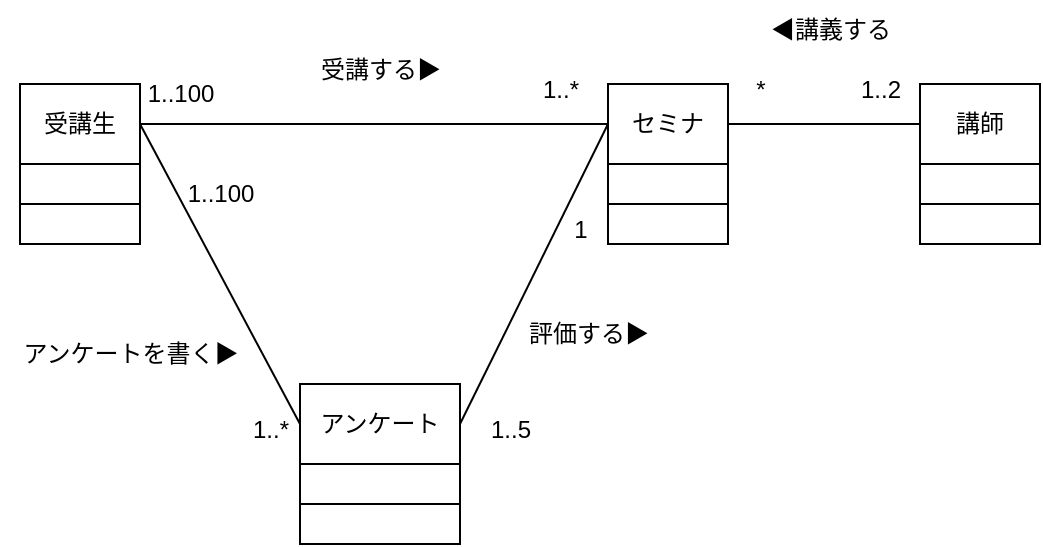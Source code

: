 <mxfile version="24.6.4" type="device">
  <diagram name="ページ1" id="EFtu_GESOs-qZYiQPB7U">
    <mxGraphModel dx="880" dy="468" grid="1" gridSize="10" guides="1" tooltips="1" connect="1" arrows="1" fold="1" page="1" pageScale="1" pageWidth="827" pageHeight="1169" math="0" shadow="0">
      <root>
        <mxCell id="0" />
        <mxCell id="1" parent="0" />
        <mxCell id="C82Ps603V7dBwi21fWiR-4" value="" style="shape=table;startSize=0;container=1;collapsible=0;childLayout=tableLayout;" vertex="1" parent="1">
          <mxGeometry x="90" y="110" width="60" height="80" as="geometry" />
        </mxCell>
        <mxCell id="C82Ps603V7dBwi21fWiR-5" value="" style="shape=tableRow;horizontal=0;startSize=0;swimlaneHead=0;swimlaneBody=0;strokeColor=inherit;top=0;left=0;bottom=0;right=0;collapsible=0;dropTarget=0;fillColor=none;points=[[0,0.5],[1,0.5]];portConstraint=eastwest;" vertex="1" parent="C82Ps603V7dBwi21fWiR-4">
          <mxGeometry width="60" height="40" as="geometry" />
        </mxCell>
        <mxCell id="C82Ps603V7dBwi21fWiR-6" value="受講生" style="shape=partialRectangle;html=1;whiteSpace=wrap;connectable=0;strokeColor=inherit;overflow=hidden;fillColor=none;top=0;left=0;bottom=0;right=0;pointerEvents=1;" vertex="1" parent="C82Ps603V7dBwi21fWiR-5">
          <mxGeometry width="60" height="40" as="geometry">
            <mxRectangle width="60" height="40" as="alternateBounds" />
          </mxGeometry>
        </mxCell>
        <mxCell id="C82Ps603V7dBwi21fWiR-7" value="" style="shape=tableRow;horizontal=0;startSize=0;swimlaneHead=0;swimlaneBody=0;strokeColor=inherit;top=0;left=0;bottom=0;right=0;collapsible=0;dropTarget=0;fillColor=none;points=[[0,0.5],[1,0.5]];portConstraint=eastwest;" vertex="1" parent="C82Ps603V7dBwi21fWiR-4">
          <mxGeometry y="40" width="60" height="20" as="geometry" />
        </mxCell>
        <mxCell id="C82Ps603V7dBwi21fWiR-8" value="" style="shape=partialRectangle;html=1;whiteSpace=wrap;connectable=0;strokeColor=inherit;overflow=hidden;fillColor=none;top=0;left=0;bottom=0;right=0;pointerEvents=1;" vertex="1" parent="C82Ps603V7dBwi21fWiR-7">
          <mxGeometry width="60" height="20" as="geometry">
            <mxRectangle width="60" height="20" as="alternateBounds" />
          </mxGeometry>
        </mxCell>
        <mxCell id="C82Ps603V7dBwi21fWiR-9" value="" style="shape=tableRow;horizontal=0;startSize=0;swimlaneHead=0;swimlaneBody=0;strokeColor=inherit;top=0;left=0;bottom=0;right=0;collapsible=0;dropTarget=0;fillColor=none;points=[[0,0.5],[1,0.5]];portConstraint=eastwest;" vertex="1" parent="C82Ps603V7dBwi21fWiR-4">
          <mxGeometry y="60" width="60" height="20" as="geometry" />
        </mxCell>
        <mxCell id="C82Ps603V7dBwi21fWiR-10" value="" style="shape=partialRectangle;html=1;whiteSpace=wrap;connectable=0;strokeColor=inherit;overflow=hidden;fillColor=none;top=0;left=0;bottom=0;right=0;pointerEvents=1;" vertex="1" parent="C82Ps603V7dBwi21fWiR-9">
          <mxGeometry width="60" height="20" as="geometry">
            <mxRectangle width="60" height="20" as="alternateBounds" />
          </mxGeometry>
        </mxCell>
        <mxCell id="C82Ps603V7dBwi21fWiR-11" value="" style="shape=table;startSize=0;container=1;collapsible=0;childLayout=tableLayout;" vertex="1" parent="1">
          <mxGeometry x="384" y="110" width="60" height="80" as="geometry" />
        </mxCell>
        <mxCell id="C82Ps603V7dBwi21fWiR-12" value="" style="shape=tableRow;horizontal=0;startSize=0;swimlaneHead=0;swimlaneBody=0;strokeColor=inherit;top=0;left=0;bottom=0;right=0;collapsible=0;dropTarget=0;fillColor=none;points=[[0,0.5],[1,0.5]];portConstraint=eastwest;" vertex="1" parent="C82Ps603V7dBwi21fWiR-11">
          <mxGeometry width="60" height="40" as="geometry" />
        </mxCell>
        <mxCell id="C82Ps603V7dBwi21fWiR-13" value="セミナ" style="shape=partialRectangle;html=1;whiteSpace=wrap;connectable=0;strokeColor=inherit;overflow=hidden;fillColor=none;top=0;left=0;bottom=0;right=0;pointerEvents=1;" vertex="1" parent="C82Ps603V7dBwi21fWiR-12">
          <mxGeometry width="60" height="40" as="geometry">
            <mxRectangle width="60" height="40" as="alternateBounds" />
          </mxGeometry>
        </mxCell>
        <mxCell id="C82Ps603V7dBwi21fWiR-14" value="" style="shape=tableRow;horizontal=0;startSize=0;swimlaneHead=0;swimlaneBody=0;strokeColor=inherit;top=0;left=0;bottom=0;right=0;collapsible=0;dropTarget=0;fillColor=none;points=[[0,0.5],[1,0.5]];portConstraint=eastwest;" vertex="1" parent="C82Ps603V7dBwi21fWiR-11">
          <mxGeometry y="40" width="60" height="20" as="geometry" />
        </mxCell>
        <mxCell id="C82Ps603V7dBwi21fWiR-15" value="" style="shape=partialRectangle;html=1;whiteSpace=wrap;connectable=0;strokeColor=inherit;overflow=hidden;fillColor=none;top=0;left=0;bottom=0;right=0;pointerEvents=1;" vertex="1" parent="C82Ps603V7dBwi21fWiR-14">
          <mxGeometry width="60" height="20" as="geometry">
            <mxRectangle width="60" height="20" as="alternateBounds" />
          </mxGeometry>
        </mxCell>
        <mxCell id="C82Ps603V7dBwi21fWiR-16" value="" style="shape=tableRow;horizontal=0;startSize=0;swimlaneHead=0;swimlaneBody=0;strokeColor=inherit;top=0;left=0;bottom=0;right=0;collapsible=0;dropTarget=0;fillColor=none;points=[[0,0.5],[1,0.5]];portConstraint=eastwest;" vertex="1" parent="C82Ps603V7dBwi21fWiR-11">
          <mxGeometry y="60" width="60" height="20" as="geometry" />
        </mxCell>
        <mxCell id="C82Ps603V7dBwi21fWiR-17" value="" style="shape=partialRectangle;html=1;whiteSpace=wrap;connectable=0;strokeColor=inherit;overflow=hidden;fillColor=none;top=0;left=0;bottom=0;right=0;pointerEvents=1;" vertex="1" parent="C82Ps603V7dBwi21fWiR-16">
          <mxGeometry width="60" height="20" as="geometry">
            <mxRectangle width="60" height="20" as="alternateBounds" />
          </mxGeometry>
        </mxCell>
        <mxCell id="C82Ps603V7dBwi21fWiR-18" value="" style="shape=table;startSize=0;container=1;collapsible=0;childLayout=tableLayout;" vertex="1" parent="1">
          <mxGeometry x="540" y="110" width="60" height="80" as="geometry" />
        </mxCell>
        <mxCell id="C82Ps603V7dBwi21fWiR-19" value="" style="shape=tableRow;horizontal=0;startSize=0;swimlaneHead=0;swimlaneBody=0;strokeColor=inherit;top=0;left=0;bottom=0;right=0;collapsible=0;dropTarget=0;fillColor=none;points=[[0,0.5],[1,0.5]];portConstraint=eastwest;" vertex="1" parent="C82Ps603V7dBwi21fWiR-18">
          <mxGeometry width="60" height="40" as="geometry" />
        </mxCell>
        <mxCell id="C82Ps603V7dBwi21fWiR-20" value="講師" style="shape=partialRectangle;html=1;whiteSpace=wrap;connectable=0;strokeColor=inherit;overflow=hidden;fillColor=none;top=0;left=0;bottom=0;right=0;pointerEvents=1;" vertex="1" parent="C82Ps603V7dBwi21fWiR-19">
          <mxGeometry width="60" height="40" as="geometry">
            <mxRectangle width="60" height="40" as="alternateBounds" />
          </mxGeometry>
        </mxCell>
        <mxCell id="C82Ps603V7dBwi21fWiR-21" value="" style="shape=tableRow;horizontal=0;startSize=0;swimlaneHead=0;swimlaneBody=0;strokeColor=inherit;top=0;left=0;bottom=0;right=0;collapsible=0;dropTarget=0;fillColor=none;points=[[0,0.5],[1,0.5]];portConstraint=eastwest;" vertex="1" parent="C82Ps603V7dBwi21fWiR-18">
          <mxGeometry y="40" width="60" height="20" as="geometry" />
        </mxCell>
        <mxCell id="C82Ps603V7dBwi21fWiR-22" value="" style="shape=partialRectangle;html=1;whiteSpace=wrap;connectable=0;strokeColor=inherit;overflow=hidden;fillColor=none;top=0;left=0;bottom=0;right=0;pointerEvents=1;" vertex="1" parent="C82Ps603V7dBwi21fWiR-21">
          <mxGeometry width="60" height="20" as="geometry">
            <mxRectangle width="60" height="20" as="alternateBounds" />
          </mxGeometry>
        </mxCell>
        <mxCell id="C82Ps603V7dBwi21fWiR-23" value="" style="shape=tableRow;horizontal=0;startSize=0;swimlaneHead=0;swimlaneBody=0;strokeColor=inherit;top=0;left=0;bottom=0;right=0;collapsible=0;dropTarget=0;fillColor=none;points=[[0,0.5],[1,0.5]];portConstraint=eastwest;" vertex="1" parent="C82Ps603V7dBwi21fWiR-18">
          <mxGeometry y="60" width="60" height="20" as="geometry" />
        </mxCell>
        <mxCell id="C82Ps603V7dBwi21fWiR-24" value="" style="shape=partialRectangle;html=1;whiteSpace=wrap;connectable=0;strokeColor=inherit;overflow=hidden;fillColor=none;top=0;left=0;bottom=0;right=0;pointerEvents=1;" vertex="1" parent="C82Ps603V7dBwi21fWiR-23">
          <mxGeometry width="60" height="20" as="geometry">
            <mxRectangle width="60" height="20" as="alternateBounds" />
          </mxGeometry>
        </mxCell>
        <mxCell id="C82Ps603V7dBwi21fWiR-25" value="" style="shape=table;startSize=0;container=1;collapsible=0;childLayout=tableLayout;" vertex="1" parent="1">
          <mxGeometry x="230" y="260" width="80" height="80" as="geometry" />
        </mxCell>
        <mxCell id="C82Ps603V7dBwi21fWiR-26" value="" style="shape=tableRow;horizontal=0;startSize=0;swimlaneHead=0;swimlaneBody=0;strokeColor=inherit;top=0;left=0;bottom=0;right=0;collapsible=0;dropTarget=0;fillColor=none;points=[[0,0.5],[1,0.5]];portConstraint=eastwest;" vertex="1" parent="C82Ps603V7dBwi21fWiR-25">
          <mxGeometry width="80" height="40" as="geometry" />
        </mxCell>
        <mxCell id="C82Ps603V7dBwi21fWiR-27" value="アンケート" style="shape=partialRectangle;html=1;whiteSpace=wrap;connectable=0;strokeColor=inherit;overflow=hidden;fillColor=none;top=0;left=0;bottom=0;right=0;pointerEvents=1;" vertex="1" parent="C82Ps603V7dBwi21fWiR-26">
          <mxGeometry width="80" height="40" as="geometry">
            <mxRectangle width="80" height="40" as="alternateBounds" />
          </mxGeometry>
        </mxCell>
        <mxCell id="C82Ps603V7dBwi21fWiR-28" value="" style="shape=tableRow;horizontal=0;startSize=0;swimlaneHead=0;swimlaneBody=0;strokeColor=inherit;top=0;left=0;bottom=0;right=0;collapsible=0;dropTarget=0;fillColor=none;points=[[0,0.5],[1,0.5]];portConstraint=eastwest;" vertex="1" parent="C82Ps603V7dBwi21fWiR-25">
          <mxGeometry y="40" width="80" height="20" as="geometry" />
        </mxCell>
        <mxCell id="C82Ps603V7dBwi21fWiR-29" value="" style="shape=partialRectangle;html=1;whiteSpace=wrap;connectable=0;strokeColor=inherit;overflow=hidden;fillColor=none;top=0;left=0;bottom=0;right=0;pointerEvents=1;" vertex="1" parent="C82Ps603V7dBwi21fWiR-28">
          <mxGeometry width="80" height="20" as="geometry">
            <mxRectangle width="80" height="20" as="alternateBounds" />
          </mxGeometry>
        </mxCell>
        <mxCell id="C82Ps603V7dBwi21fWiR-30" value="" style="shape=tableRow;horizontal=0;startSize=0;swimlaneHead=0;swimlaneBody=0;strokeColor=inherit;top=0;left=0;bottom=0;right=0;collapsible=0;dropTarget=0;fillColor=none;points=[[0,0.5],[1,0.5]];portConstraint=eastwest;" vertex="1" parent="C82Ps603V7dBwi21fWiR-25">
          <mxGeometry y="60" width="80" height="20" as="geometry" />
        </mxCell>
        <mxCell id="C82Ps603V7dBwi21fWiR-31" value="" style="shape=partialRectangle;html=1;whiteSpace=wrap;connectable=0;strokeColor=inherit;overflow=hidden;fillColor=none;top=0;left=0;bottom=0;right=0;pointerEvents=1;" vertex="1" parent="C82Ps603V7dBwi21fWiR-30">
          <mxGeometry width="80" height="20" as="geometry">
            <mxRectangle width="80" height="20" as="alternateBounds" />
          </mxGeometry>
        </mxCell>
        <mxCell id="C82Ps603V7dBwi21fWiR-32" style="edgeStyle=orthogonalEdgeStyle;rounded=0;orthogonalLoop=1;jettySize=auto;html=1;exitX=1;exitY=0.5;exitDx=0;exitDy=0;entryX=0;entryY=0.5;entryDx=0;entryDy=0;endArrow=none;endFill=0;" edge="1" parent="1" source="C82Ps603V7dBwi21fWiR-5" target="C82Ps603V7dBwi21fWiR-12">
          <mxGeometry relative="1" as="geometry" />
        </mxCell>
        <mxCell id="C82Ps603V7dBwi21fWiR-33" style="edgeStyle=orthogonalEdgeStyle;rounded=0;orthogonalLoop=1;jettySize=auto;html=1;exitX=1;exitY=0.5;exitDx=0;exitDy=0;entryX=0;entryY=0.5;entryDx=0;entryDy=0;endArrow=none;endFill=0;" edge="1" parent="1" source="C82Ps603V7dBwi21fWiR-12" target="C82Ps603V7dBwi21fWiR-19">
          <mxGeometry relative="1" as="geometry" />
        </mxCell>
        <mxCell id="C82Ps603V7dBwi21fWiR-34" style="rounded=0;orthogonalLoop=1;jettySize=auto;html=1;exitX=1;exitY=0.5;exitDx=0;exitDy=0;entryX=0;entryY=0.5;entryDx=0;entryDy=0;endArrow=none;endFill=0;" edge="1" parent="1" source="C82Ps603V7dBwi21fWiR-5" target="C82Ps603V7dBwi21fWiR-26">
          <mxGeometry relative="1" as="geometry" />
        </mxCell>
        <mxCell id="C82Ps603V7dBwi21fWiR-35" style="rounded=0;orthogonalLoop=1;jettySize=auto;html=1;exitX=1;exitY=0.5;exitDx=0;exitDy=0;entryX=0;entryY=0.5;entryDx=0;entryDy=0;endArrow=none;endFill=0;" edge="1" parent="1" source="C82Ps603V7dBwi21fWiR-26" target="C82Ps603V7dBwi21fWiR-12">
          <mxGeometry relative="1" as="geometry" />
        </mxCell>
        <mxCell id="C82Ps603V7dBwi21fWiR-36" value="受講する▶" style="text;html=1;align=center;verticalAlign=middle;resizable=0;points=[];autosize=1;strokeColor=none;fillColor=none;" vertex="1" parent="1">
          <mxGeometry x="230" y="88" width="80" height="30" as="geometry" />
        </mxCell>
        <mxCell id="C82Ps603V7dBwi21fWiR-37" value="◀講義する" style="text;html=1;align=center;verticalAlign=middle;resizable=0;points=[];autosize=1;strokeColor=none;fillColor=none;" vertex="1" parent="1">
          <mxGeometry x="455" y="68" width="80" height="30" as="geometry" />
        </mxCell>
        <mxCell id="C82Ps603V7dBwi21fWiR-38" value="アンケートを書く▶" style="text;html=1;align=center;verticalAlign=middle;resizable=0;points=[];autosize=1;strokeColor=none;fillColor=none;" vertex="1" parent="1">
          <mxGeometry x="80" y="230" width="130" height="30" as="geometry" />
        </mxCell>
        <mxCell id="C82Ps603V7dBwi21fWiR-39" value="評価する▶" style="text;html=1;align=center;verticalAlign=middle;resizable=0;points=[];autosize=1;strokeColor=none;fillColor=none;" vertex="1" parent="1">
          <mxGeometry x="334" y="220" width="80" height="30" as="geometry" />
        </mxCell>
        <mxCell id="C82Ps603V7dBwi21fWiR-40" value="1..100" style="text;html=1;align=center;verticalAlign=middle;resizable=0;points=[];autosize=1;strokeColor=none;fillColor=none;" vertex="1" parent="1">
          <mxGeometry x="140" y="100" width="60" height="30" as="geometry" />
        </mxCell>
        <mxCell id="C82Ps603V7dBwi21fWiR-41" value="1..*" style="text;html=1;align=center;verticalAlign=middle;resizable=0;points=[];autosize=1;strokeColor=none;fillColor=none;" vertex="1" parent="1">
          <mxGeometry x="340" y="98" width="40" height="30" as="geometry" />
        </mxCell>
        <mxCell id="C82Ps603V7dBwi21fWiR-42" value="*" style="text;html=1;align=center;verticalAlign=middle;resizable=0;points=[];autosize=1;strokeColor=none;fillColor=none;" vertex="1" parent="1">
          <mxGeometry x="445" y="98" width="30" height="30" as="geometry" />
        </mxCell>
        <mxCell id="C82Ps603V7dBwi21fWiR-43" value="1..2" style="text;html=1;align=center;verticalAlign=middle;resizable=0;points=[];autosize=1;strokeColor=none;fillColor=none;" vertex="1" parent="1">
          <mxGeometry x="500" y="98" width="40" height="30" as="geometry" />
        </mxCell>
        <mxCell id="C82Ps603V7dBwi21fWiR-44" value="1..100" style="text;html=1;align=center;verticalAlign=middle;resizable=0;points=[];autosize=1;strokeColor=none;fillColor=none;" vertex="1" parent="1">
          <mxGeometry x="160" y="150" width="60" height="30" as="geometry" />
        </mxCell>
        <mxCell id="C82Ps603V7dBwi21fWiR-45" value="1..*" style="text;html=1;align=center;verticalAlign=middle;resizable=0;points=[];autosize=1;strokeColor=none;fillColor=none;" vertex="1" parent="1">
          <mxGeometry x="195" y="268" width="40" height="30" as="geometry" />
        </mxCell>
        <mxCell id="C82Ps603V7dBwi21fWiR-46" value="1" style="text;html=1;align=center;verticalAlign=middle;resizable=0;points=[];autosize=1;strokeColor=none;fillColor=none;" vertex="1" parent="1">
          <mxGeometry x="355" y="168" width="30" height="30" as="geometry" />
        </mxCell>
        <mxCell id="C82Ps603V7dBwi21fWiR-47" value="1..5" style="text;html=1;align=center;verticalAlign=middle;resizable=0;points=[];autosize=1;strokeColor=none;fillColor=none;" vertex="1" parent="1">
          <mxGeometry x="315" y="268" width="40" height="30" as="geometry" />
        </mxCell>
      </root>
    </mxGraphModel>
  </diagram>
</mxfile>
